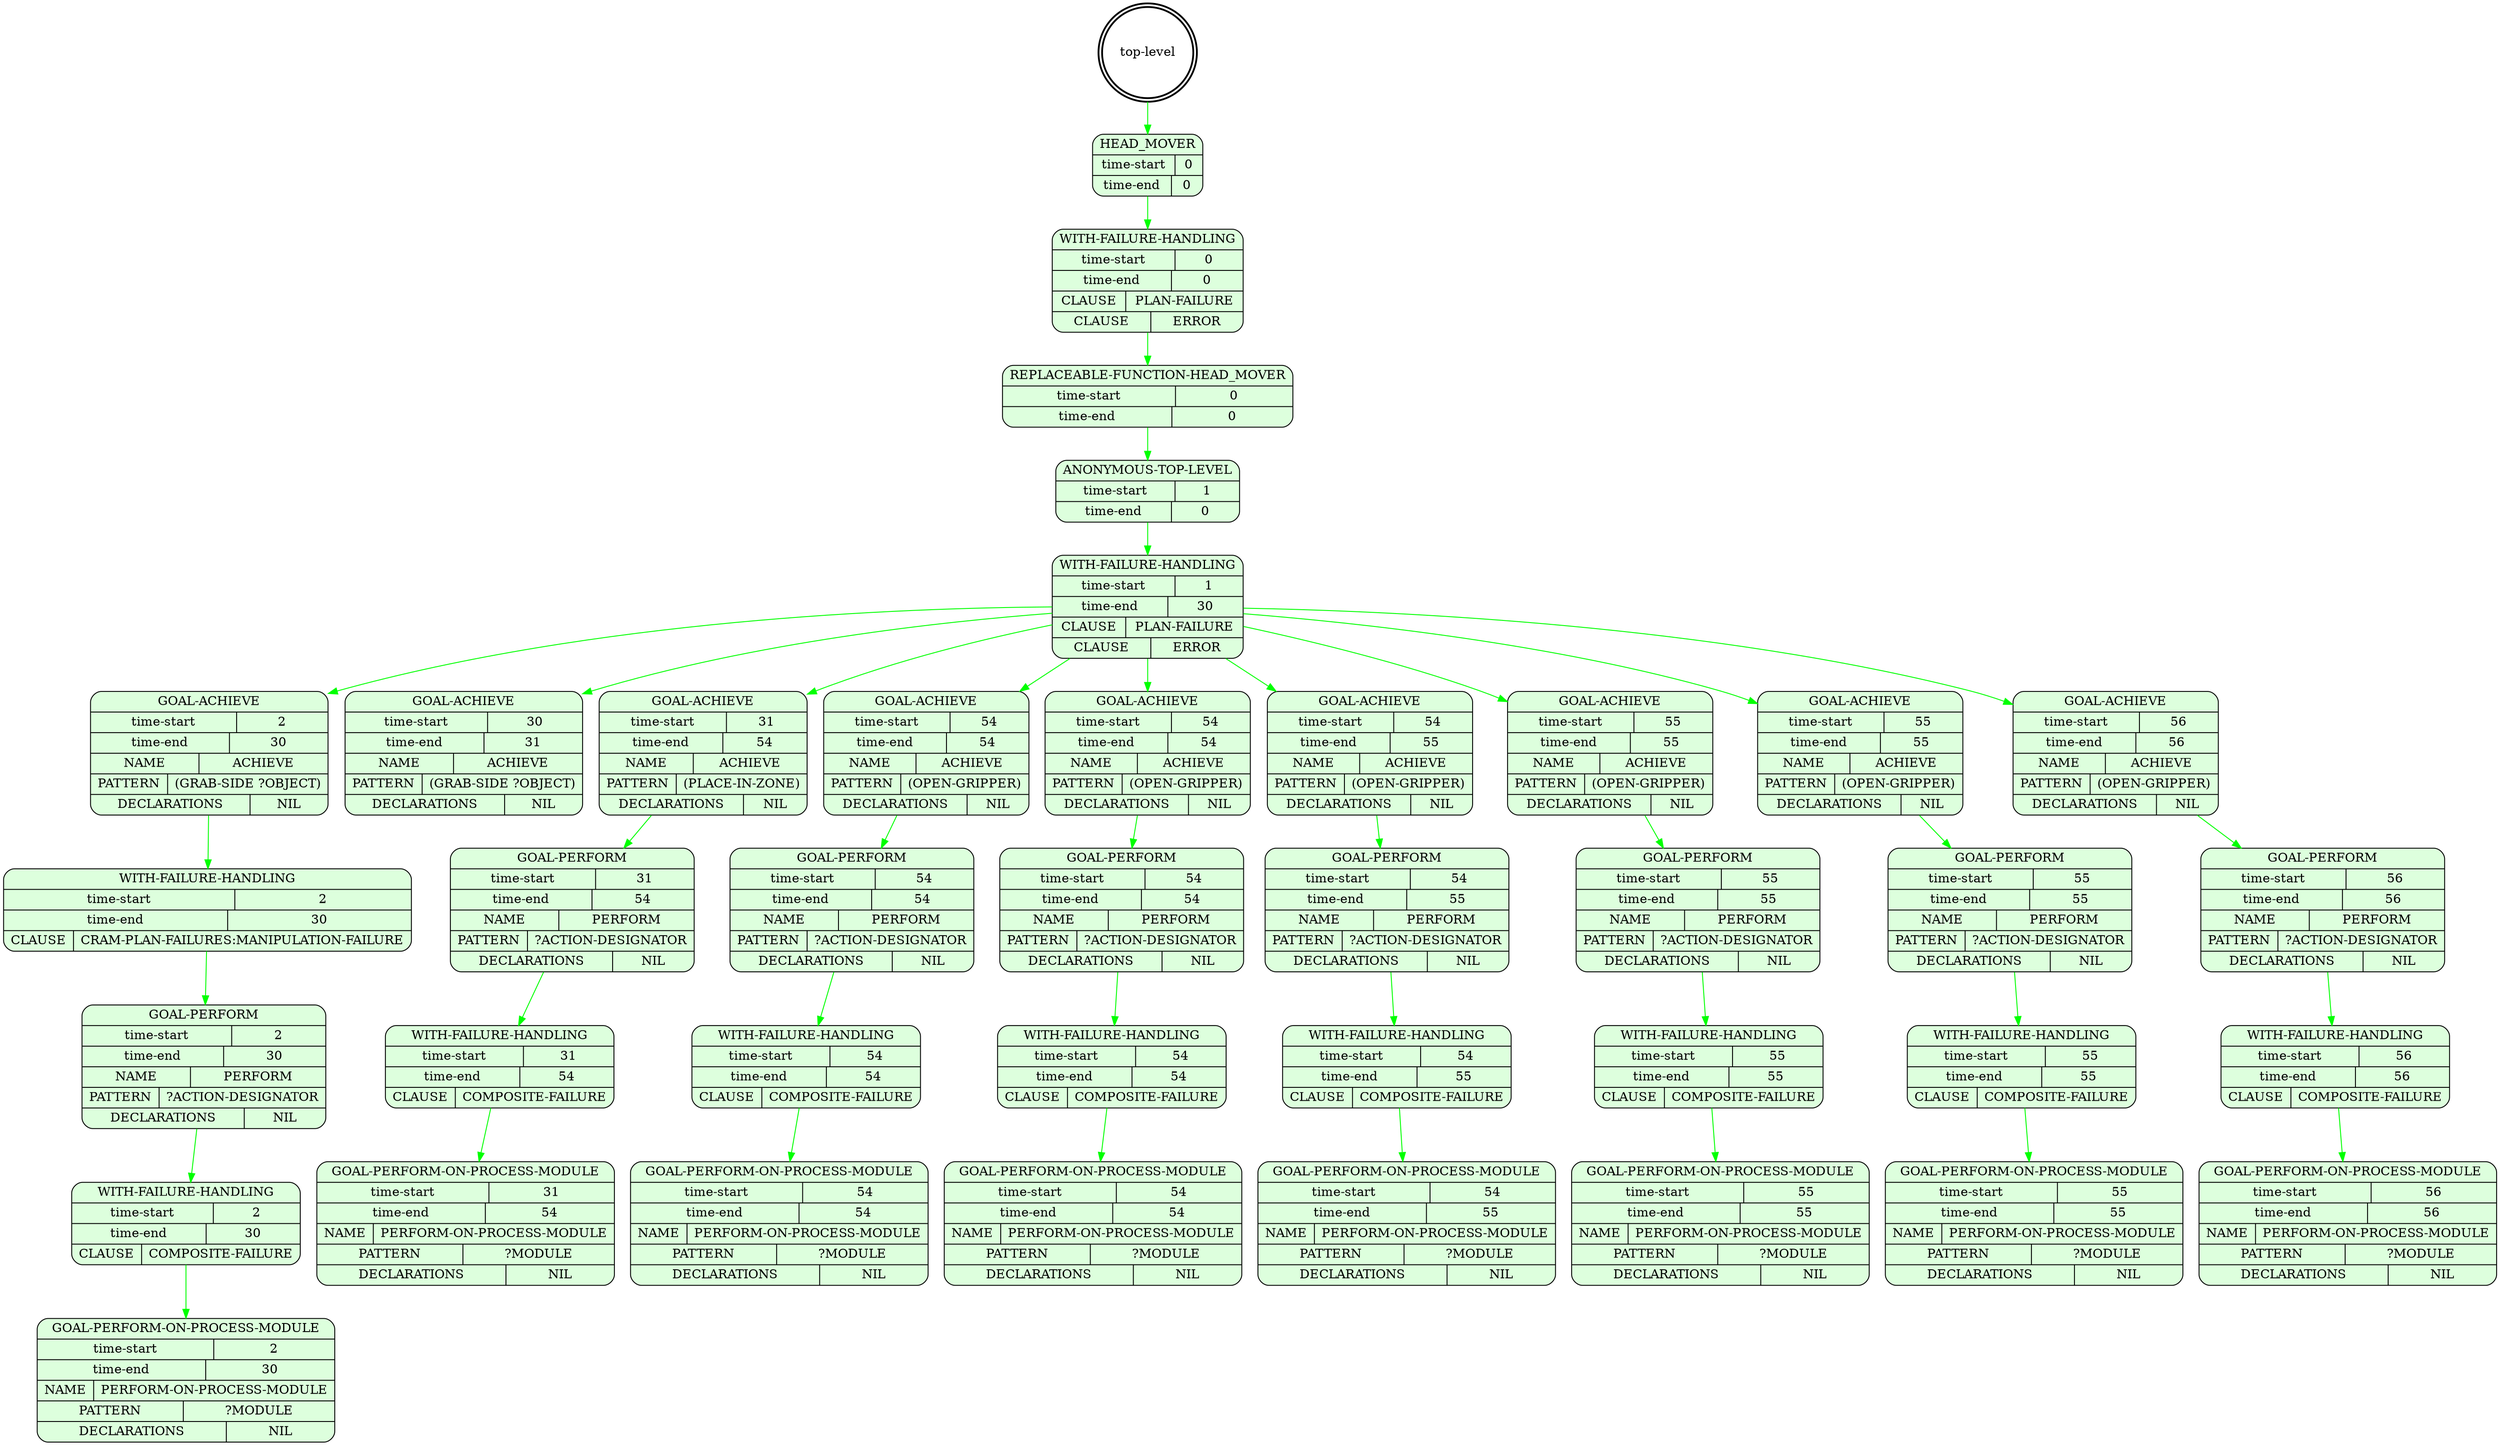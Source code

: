 digraph plangraph_IvbUnOvySqbkuHS4 {
  node_aiJoRkRDTqHoFFAx [shape=doublecircle, style=bold, label="top-level"];

  node_O0UbOdOQOzIu5Utu [shape=Mrecord, style=filled, fillcolor="#ddffdd", label="{HEAD_MOVER|{time-start | 0}|{time-end | 0}}"];
  edge [color="green", label=""];
  node_aiJoRkRDTqHoFFAx -> node_O0UbOdOQOzIu5Utu;

  node_OBXZKklFHiiFcK2g [shape=Mrecord, style=filled, fillcolor="#ddffdd", label="{WITH-FAILURE-HANDLING|{time-start | 0}|{time-end | 0}|{CLAUSE | PLAN-FAILURE}|{CLAUSE | ERROR}}"];
  edge [color="green", label=""];
  node_O0UbOdOQOzIu5Utu -> node_OBXZKklFHiiFcK2g;

  node_yaZG4UdQFqgBS9QX [shape=Mrecord, style=filled, fillcolor="#ddffdd", label="{REPLACEABLE-FUNCTION-HEAD_MOVER|{time-start | 0}|{time-end | 0}}"];
  edge [color="green", label=""];
  node_OBXZKklFHiiFcK2g -> node_yaZG4UdQFqgBS9QX;

  node_9GOfDe1P63408iUK [shape=Mrecord, style=filled, fillcolor="#ddffdd", label="{ANONYMOUS-TOP-LEVEL|{time-start | 1}|{time-end | 0}}"];
  edge [color="green", label=""];
  node_yaZG4UdQFqgBS9QX -> node_9GOfDe1P63408iUK;

  node_DtE2CmzyzjrtwTyF [shape=Mrecord, style=filled, fillcolor="#ddffdd", label="{WITH-FAILURE-HANDLING|{time-start | 1}|{time-end | 30}|{CLAUSE | PLAN-FAILURE}|{CLAUSE | ERROR}}"];
  edge [color="green", label=""];
  node_9GOfDe1P63408iUK -> node_DtE2CmzyzjrtwTyF;

  node_CYsnZwQFLjq3RRzc [shape=Mrecord, style=filled, fillcolor="#ddffdd", label="{GOAL-ACHIEVE|{time-start | 2}|{time-end | 30}|{NAME | ACHIEVE}|{PATTERN | (GRAB-SIDE ?OBJECT)}|{DECLARATIONS | NIL}}"];
  edge [color="green", label=""];
  node_DtE2CmzyzjrtwTyF -> node_CYsnZwQFLjq3RRzc;

  node_xKymGUnzyyo6kDRS [shape=Mrecord, style=filled, fillcolor="#ddffdd", label="{WITH-FAILURE-HANDLING|{time-start | 2}|{time-end | 30}|{CLAUSE | CRAM-PLAN-FAILURES:MANIPULATION-FAILURE}}"];
  edge [color="green", label=""];
  node_CYsnZwQFLjq3RRzc -> node_xKymGUnzyyo6kDRS;

  node_kOmiCsKxaqOMTBE5 [shape=Mrecord, style=filled, fillcolor="#ddffdd", label="{GOAL-PERFORM|{time-start | 2}|{time-end | 30}|{NAME | PERFORM}|{PATTERN | ?ACTION-DESIGNATOR}|{DECLARATIONS | NIL}}"];
  edge [color="green", label=""];
  node_xKymGUnzyyo6kDRS -> node_kOmiCsKxaqOMTBE5;

  node_drTRg5WS8ce7I9mK [shape=Mrecord, style=filled, fillcolor="#ddffdd", label="{WITH-FAILURE-HANDLING|{time-start | 2}|{time-end | 30}|{CLAUSE | COMPOSITE-FAILURE}}"];
  edge [color="green", label=""];
  node_kOmiCsKxaqOMTBE5 -> node_drTRg5WS8ce7I9mK;

  node_KRNrCUWhzqQ6lQsu [shape=Mrecord, style=filled, fillcolor="#ddffdd", label="{GOAL-PERFORM-ON-PROCESS-MODULE|{time-start | 2}|{time-end | 30}|{NAME | PERFORM-ON-PROCESS-MODULE}|{PATTERN | ?MODULE}|{DECLARATIONS | NIL}}"];
  edge [color="green", label=""];
  node_drTRg5WS8ce7I9mK -> node_KRNrCUWhzqQ6lQsu;

  node_xYWWVXf7FuRRsPw9 [shape=Mrecord, style=filled, fillcolor="#ddffdd", label="{GOAL-ACHIEVE|{time-start | 30}|{time-end | 31}|{NAME | ACHIEVE}|{PATTERN | (GRAB-SIDE ?OBJECT)}|{DECLARATIONS | NIL}}"];
  edge [color="green", label=""];
  node_DtE2CmzyzjrtwTyF -> node_xYWWVXf7FuRRsPw9;

  node_WB301tFQk66tBkpb [shape=Mrecord, style=filled, fillcolor="#ddffdd", label="{GOAL-ACHIEVE|{time-start | 31}|{time-end | 54}|{NAME | ACHIEVE}|{PATTERN | (PLACE-IN-ZONE)}|{DECLARATIONS | NIL}}"];
  edge [color="green", label=""];
  node_DtE2CmzyzjrtwTyF -> node_WB301tFQk66tBkpb;

  node_tghvjvhefRcQ1Niq [shape=Mrecord, style=filled, fillcolor="#ddffdd", label="{GOAL-PERFORM|{time-start | 31}|{time-end | 54}|{NAME | PERFORM}|{PATTERN | ?ACTION-DESIGNATOR}|{DECLARATIONS | NIL}}"];
  edge [color="green", label=""];
  node_WB301tFQk66tBkpb -> node_tghvjvhefRcQ1Niq;

  node_ALTSTcWmiEBww08A [shape=Mrecord, style=filled, fillcolor="#ddffdd", label="{WITH-FAILURE-HANDLING|{time-start | 31}|{time-end | 54}|{CLAUSE | COMPOSITE-FAILURE}}"];
  edge [color="green", label=""];
  node_tghvjvhefRcQ1Niq -> node_ALTSTcWmiEBww08A;

  node_YzFEEkZ6Lsruhjfo [shape=Mrecord, style=filled, fillcolor="#ddffdd", label="{GOAL-PERFORM-ON-PROCESS-MODULE|{time-start | 31}|{time-end | 54}|{NAME | PERFORM-ON-PROCESS-MODULE}|{PATTERN | ?MODULE}|{DECLARATIONS | NIL}}"];
  edge [color="green", label=""];
  node_ALTSTcWmiEBww08A -> node_YzFEEkZ6Lsruhjfo;

  node_TN3pTPsp3UnnBR0T [shape=Mrecord, style=filled, fillcolor="#ddffdd", label="{GOAL-ACHIEVE|{time-start | 54}|{time-end | 54}|{NAME | ACHIEVE}|{PATTERN | (OPEN-GRIPPER)}|{DECLARATIONS | NIL}}"];
  edge [color="green", label=""];
  node_DtE2CmzyzjrtwTyF -> node_TN3pTPsp3UnnBR0T;

  node_jQOmGOm79YZe7Jvo [shape=Mrecord, style=filled, fillcolor="#ddffdd", label="{GOAL-PERFORM|{time-start | 54}|{time-end | 54}|{NAME | PERFORM}|{PATTERN | ?ACTION-DESIGNATOR}|{DECLARATIONS | NIL}}"];
  edge [color="green", label=""];
  node_TN3pTPsp3UnnBR0T -> node_jQOmGOm79YZe7Jvo;

  node_5Pff5LITdKnkMTLH [shape=Mrecord, style=filled, fillcolor="#ddffdd", label="{WITH-FAILURE-HANDLING|{time-start | 54}|{time-end | 54}|{CLAUSE | COMPOSITE-FAILURE}}"];
  edge [color="green", label=""];
  node_jQOmGOm79YZe7Jvo -> node_5Pff5LITdKnkMTLH;

  node_mowUE8HFDxC3KZf4 [shape=Mrecord, style=filled, fillcolor="#ddffdd", label="{GOAL-PERFORM-ON-PROCESS-MODULE|{time-start | 54}|{time-end | 54}|{NAME | PERFORM-ON-PROCESS-MODULE}|{PATTERN | ?MODULE}|{DECLARATIONS | NIL}}"];
  edge [color="green", label=""];
  node_5Pff5LITdKnkMTLH -> node_mowUE8HFDxC3KZf4;

  node_iRQjbgfCYDlSLYDA [shape=Mrecord, style=filled, fillcolor="#ddffdd", label="{GOAL-ACHIEVE|{time-start | 54}|{time-end | 54}|{NAME | ACHIEVE}|{PATTERN | (OPEN-GRIPPER)}|{DECLARATIONS | NIL}}"];
  edge [color="green", label=""];
  node_DtE2CmzyzjrtwTyF -> node_iRQjbgfCYDlSLYDA;

  node_vd1Nd72bvRs8tnuk [shape=Mrecord, style=filled, fillcolor="#ddffdd", label="{GOAL-PERFORM|{time-start | 54}|{time-end | 54}|{NAME | PERFORM}|{PATTERN | ?ACTION-DESIGNATOR}|{DECLARATIONS | NIL}}"];
  edge [color="green", label=""];
  node_iRQjbgfCYDlSLYDA -> node_vd1Nd72bvRs8tnuk;

  node_GYNJODMa6G3Bzo0S [shape=Mrecord, style=filled, fillcolor="#ddffdd", label="{WITH-FAILURE-HANDLING|{time-start | 54}|{time-end | 54}|{CLAUSE | COMPOSITE-FAILURE}}"];
  edge [color="green", label=""];
  node_vd1Nd72bvRs8tnuk -> node_GYNJODMa6G3Bzo0S;

  node_JlJfQrp5vgMMm9ov [shape=Mrecord, style=filled, fillcolor="#ddffdd", label="{GOAL-PERFORM-ON-PROCESS-MODULE|{time-start | 54}|{time-end | 54}|{NAME | PERFORM-ON-PROCESS-MODULE}|{PATTERN | ?MODULE}|{DECLARATIONS | NIL}}"];
  edge [color="green", label=""];
  node_GYNJODMa6G3Bzo0S -> node_JlJfQrp5vgMMm9ov;

  node_mYrlb538IpMsItjY [shape=Mrecord, style=filled, fillcolor="#ddffdd", label="{GOAL-ACHIEVE|{time-start | 54}|{time-end | 55}|{NAME | ACHIEVE}|{PATTERN | (OPEN-GRIPPER)}|{DECLARATIONS | NIL}}"];
  edge [color="green", label=""];
  node_DtE2CmzyzjrtwTyF -> node_mYrlb538IpMsItjY;

  node_2djet2nAgQBWoULY [shape=Mrecord, style=filled, fillcolor="#ddffdd", label="{GOAL-PERFORM|{time-start | 54}|{time-end | 55}|{NAME | PERFORM}|{PATTERN | ?ACTION-DESIGNATOR}|{DECLARATIONS | NIL}}"];
  edge [color="green", label=""];
  node_mYrlb538IpMsItjY -> node_2djet2nAgQBWoULY;

  node_9P4tSUaA9xQ0b2ob [shape=Mrecord, style=filled, fillcolor="#ddffdd", label="{WITH-FAILURE-HANDLING|{time-start | 54}|{time-end | 55}|{CLAUSE | COMPOSITE-FAILURE}}"];
  edge [color="green", label=""];
  node_2djet2nAgQBWoULY -> node_9P4tSUaA9xQ0b2ob;

  node_jXv5OaOQHBIxGtHh [shape=Mrecord, style=filled, fillcolor="#ddffdd", label="{GOAL-PERFORM-ON-PROCESS-MODULE|{time-start | 54}|{time-end | 55}|{NAME | PERFORM-ON-PROCESS-MODULE}|{PATTERN | ?MODULE}|{DECLARATIONS | NIL}}"];
  edge [color="green", label=""];
  node_9P4tSUaA9xQ0b2ob -> node_jXv5OaOQHBIxGtHh;

  node_x6fPNAzS3Ao1NIvR [shape=Mrecord, style=filled, fillcolor="#ddffdd", label="{GOAL-ACHIEVE|{time-start | 55}|{time-end | 55}|{NAME | ACHIEVE}|{PATTERN | (OPEN-GRIPPER)}|{DECLARATIONS | NIL}}"];
  edge [color="green", label=""];
  node_DtE2CmzyzjrtwTyF -> node_x6fPNAzS3Ao1NIvR;

  node_bYVA61d3TpOaoV2y [shape=Mrecord, style=filled, fillcolor="#ddffdd", label="{GOAL-PERFORM|{time-start | 55}|{time-end | 55}|{NAME | PERFORM}|{PATTERN | ?ACTION-DESIGNATOR}|{DECLARATIONS | NIL}}"];
  edge [color="green", label=""];
  node_x6fPNAzS3Ao1NIvR -> node_bYVA61d3TpOaoV2y;

  node_WOUeQMwnorVFBVSJ [shape=Mrecord, style=filled, fillcolor="#ddffdd", label="{WITH-FAILURE-HANDLING|{time-start | 55}|{time-end | 55}|{CLAUSE | COMPOSITE-FAILURE}}"];
  edge [color="green", label=""];
  node_bYVA61d3TpOaoV2y -> node_WOUeQMwnorVFBVSJ;

  node_ci8AvDwbivUfepy9 [shape=Mrecord, style=filled, fillcolor="#ddffdd", label="{GOAL-PERFORM-ON-PROCESS-MODULE|{time-start | 55}|{time-end | 55}|{NAME | PERFORM-ON-PROCESS-MODULE}|{PATTERN | ?MODULE}|{DECLARATIONS | NIL}}"];
  edge [color="green", label=""];
  node_WOUeQMwnorVFBVSJ -> node_ci8AvDwbivUfepy9;

  node_E4tOE3qzu6fqO3H4 [shape=Mrecord, style=filled, fillcolor="#ddffdd", label="{GOAL-ACHIEVE|{time-start | 55}|{time-end | 55}|{NAME | ACHIEVE}|{PATTERN | (OPEN-GRIPPER)}|{DECLARATIONS | NIL}}"];
  edge [color="green", label=""];
  node_DtE2CmzyzjrtwTyF -> node_E4tOE3qzu6fqO3H4;

  node_SOV58ogvnOUUnbeQ [shape=Mrecord, style=filled, fillcolor="#ddffdd", label="{GOAL-PERFORM|{time-start | 55}|{time-end | 55}|{NAME | PERFORM}|{PATTERN | ?ACTION-DESIGNATOR}|{DECLARATIONS | NIL}}"];
  edge [color="green", label=""];
  node_E4tOE3qzu6fqO3H4 -> node_SOV58ogvnOUUnbeQ;

  node_kUuxiyta8gmJRtBv [shape=Mrecord, style=filled, fillcolor="#ddffdd", label="{WITH-FAILURE-HANDLING|{time-start | 55}|{time-end | 55}|{CLAUSE | COMPOSITE-FAILURE}}"];
  edge [color="green", label=""];
  node_SOV58ogvnOUUnbeQ -> node_kUuxiyta8gmJRtBv;

  node_Fhu9IAlP9txkjSj6 [shape=Mrecord, style=filled, fillcolor="#ddffdd", label="{GOAL-PERFORM-ON-PROCESS-MODULE|{time-start | 55}|{time-end | 55}|{NAME | PERFORM-ON-PROCESS-MODULE}|{PATTERN | ?MODULE}|{DECLARATIONS | NIL}}"];
  edge [color="green", label=""];
  node_kUuxiyta8gmJRtBv -> node_Fhu9IAlP9txkjSj6;

  node_8pqyazJmgeHydU8R [shape=Mrecord, style=filled, fillcolor="#ddffdd", label="{GOAL-ACHIEVE|{time-start | 56}|{time-end | 56}|{NAME | ACHIEVE}|{PATTERN | (OPEN-GRIPPER)}|{DECLARATIONS | NIL}}"];
  edge [color="green", label=""];
  node_DtE2CmzyzjrtwTyF -> node_8pqyazJmgeHydU8R;

  node_wZ0pJWCjH1bhzV6T [shape=Mrecord, style=filled, fillcolor="#ddffdd", label="{GOAL-PERFORM|{time-start | 56}|{time-end | 56}|{NAME | PERFORM}|{PATTERN | ?ACTION-DESIGNATOR}|{DECLARATIONS | NIL}}"];
  edge [color="green", label=""];
  node_8pqyazJmgeHydU8R -> node_wZ0pJWCjH1bhzV6T;

  node_dJ9Weaq5kI6LQiaT [shape=Mrecord, style=filled, fillcolor="#ddffdd", label="{WITH-FAILURE-HANDLING|{time-start | 56}|{time-end | 56}|{CLAUSE | COMPOSITE-FAILURE}}"];
  edge [color="green", label=""];
  node_wZ0pJWCjH1bhzV6T -> node_dJ9Weaq5kI6LQiaT;

  node_jZpvW1BcNJeEUvbi [shape=Mrecord, style=filled, fillcolor="#ddffdd", label="{GOAL-PERFORM-ON-PROCESS-MODULE|{time-start | 56}|{time-end | 56}|{NAME | PERFORM-ON-PROCESS-MODULE}|{PATTERN | ?MODULE}|{DECLARATIONS | NIL}}"];
  edge [color="green", label=""];
  node_dJ9Weaq5kI6LQiaT -> node_jZpvW1BcNJeEUvbi;
}
